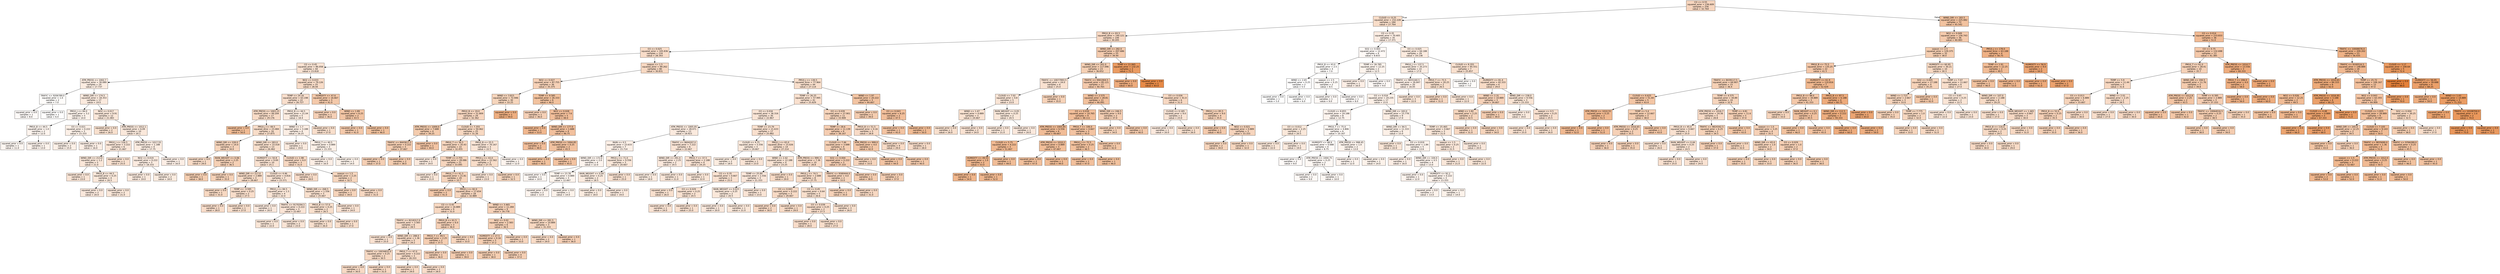 digraph Tree {
node [shape=box, style="filled", color="black", fontname="helvetica"] ;
edge [fontname="helvetica"] ;
0 [label="CO <= 0.55\nsquared_error = 236.609\nsamples = 256\nvalue = 32.764", fillcolor="#f6d5be"] ;
1 [label="CLOUD <= 8.25\nsquared_error = 152.228\nsamples = 184\nvalue = 27.764", fillcolor="#f8ddc9"] ;
0 -> 1 [labeldistance=2.5, labelangle=45, headlabel="True"] ;
2 [label="PM10_B <= 83.5\nsquared_error = 140.121\nsamples = 149\nvalue = 30.205", fillcolor="#f7d9c4"] ;
1 -> 2 ;
3 [label="O3 <= 0.025\nsquared_error = 105.836\nsamples = 124\nvalue = 28.343", fillcolor="#f8dcc8"] ;
2 -> 3 ;
4 [label="CO <= 0.45\nsquared_error = 86.058\nsamples = 44\nvalue = 23.818", fillcolor="#f9e3d3"] ;
3 -> 4 ;
5 [label="ATM_PRESS <= 1002.7\nsquared_error = 30.089\nsamples = 19\nvalue = 17.737", fillcolor="#fbece1"] ;
4 -> 5 ;
6 [label="TRAFIC <= 9206789.0\nsquared_error = 1.0\nsamples = 2\nvalue = 7.0", fillcolor="#fefcfa"] ;
5 -> 6 ;
7 [label="squared_error = 0.0\nsamples = 1\nvalue = 8.0", fillcolor="#fefaf8"] ;
6 -> 7 ;
8 [label="squared_error = 0.0\nsamples = 1\nvalue = 6.0", fillcolor="#fffefd"] ;
6 -> 8 ;
9 [label="WIND_DIR <= 174.5\nsquared_error = 18.353\nsamples = 17\nvalue = 19.0", fillcolor="#fbeade"] ;
5 -> 9 ;
10 [label="PM10_J <= 84.0\nsquared_error = 3.2\nsamples = 5\nvalue = 14.0", fillcolor="#fcf2ea"] ;
9 -> 10 ;
11 [label="PM10_B <= 44.5\nsquared_error = 1.0\nsamples = 2\nvalue = 12.0", fillcolor="#fdf4ee"] ;
10 -> 11 ;
12 [label="squared_error = 0.0\nsamples = 1\nvalue = 11.0", fillcolor="#fdf6f1"] ;
11 -> 12 ;
13 [label="squared_error = 0.0\nsamples = 1\nvalue = 13.0", fillcolor="#fdf3ec"] ;
11 -> 13 ;
14 [label="O3 <= 0.021\nsquared_error = 0.222\nsamples = 3\nvalue = 15.333", fillcolor="#fcf0e7"] ;
10 -> 14 ;
15 [label="squared_error = 0.0\nsamples = 2\nvalue = 15.0", fillcolor="#fcf0e7"] ;
14 -> 15 ;
16 [label="squared_error = 0.0\nsamples = 1\nvalue = 16.0", fillcolor="#fceee5"] ;
14 -> 16 ;
17 [label="NO2 <= 0.017\nsquared_error = 9.91\nsamples = 12\nvalue = 21.083", fillcolor="#fae7d9"] ;
9 -> 17 ;
18 [label="squared_error = 0.0\nsamples = 2\nvalue = 26.0", fillcolor="#f8e0ce"] ;
17 -> 18 ;
19 [label="ATM_PRESS <= 1012.1\nsquared_error = 6.09\nsamples = 10\nvalue = 20.1", fillcolor="#fae8db"] ;
17 -> 19 ;
20 [label="PM10_J <= 126.5\nsquared_error = 3.222\nsamples = 6\nvalue = 21.667", fillcolor="#fae6d8"] ;
19 -> 20 ;
21 [label="WIND_DIR <= 213.0\nsquared_error = 1.2\nsamples = 5\nvalue = 21.0", fillcolor="#fae7d9"] ;
20 -> 21 ;
22 [label="squared_error = 0.0\nsamples = 1\nvalue = 23.0", fillcolor="#f9e4d5"] ;
21 -> 22 ;
23 [label="PM10_B <= 44.5\nsquared_error = 0.25\nsamples = 4\nvalue = 20.5", fillcolor="#fae8da"] ;
21 -> 23 ;
24 [label="squared_error = 0.0\nsamples = 2\nvalue = 20.0", fillcolor="#fae8dc"] ;
23 -> 24 ;
25 [label="squared_error = 0.0\nsamples = 2\nvalue = 21.0", fillcolor="#fae7d9"] ;
23 -> 25 ;
26 [label="squared_error = 0.0\nsamples = 1\nvalue = 25.0", fillcolor="#f9e1d0"] ;
20 -> 26 ;
27 [label="ATM_PRESS <= 1017.55\nsquared_error = 1.188\nsamples = 4\nvalue = 17.75", fillcolor="#fbece1"] ;
19 -> 27 ;
28 [label="NO2 <= 0.019\nsquared_error = 0.222\nsamples = 3\nvalue = 18.333", fillcolor="#fbebe0"] ;
27 -> 28 ;
29 [label="squared_error = 0.0\nsamples = 1\nvalue = 19.0", fillcolor="#fbeade"] ;
28 -> 29 ;
30 [label="squared_error = 0.0\nsamples = 2\nvalue = 18.0", fillcolor="#fbece0"] ;
28 -> 30 ;
31 [label="squared_error = 0.0\nsamples = 1\nvalue = 16.0", fillcolor="#fceee5"] ;
27 -> 31 ;
32 [label="NO2 <= 0.033\nsquared_error = 79.126\nsamples = 25\nvalue = 28.44", fillcolor="#f8dcc8"] ;
4 -> 32 ;
33 [label="TEMP <= 24.16\nsquared_error = 63.198\nsamples = 22\nvalue = 26.727", fillcolor="#f8decc"] ;
32 -> 33 ;
34 [label="ATM_PRESS <= 1003.15\nsquared_error = 49.204\nsamples = 17\nvalue = 29.176", fillcolor="#f8dbc6"] ;
33 -> 34 ;
35 [label="squared_error = 0.0\nsamples = 1\nvalue = 50.0", fillcolor="#f1bc95"] ;
34 -> 35 ;
36 [label="PM10_J <= 49.5\nsquared_error = 23.484\nsamples = 16\nvalue = 27.875", fillcolor="#f8ddc9"] ;
34 -> 36 ;
37 [label="WIND_DIR <= 228.0\nsquared_error = 14.0\nsamples = 3\nvalue = 34.0", fillcolor="#f6d4bb"] ;
36 -> 37 ;
38 [label="squared_error = 0.0\nsamples = 1\nvalue = 29.0", fillcolor="#f8dbc6"] ;
37 -> 38 ;
39 [label="RAIN_WEIGHT <= 0.06\nsquared_error = 2.25\nsamples = 2\nvalue = 36.5", fillcolor="#f5d0b5"] ;
37 -> 39 ;
40 [label="squared_error = 0.0\nsamples = 1\nvalue = 38.0", fillcolor="#f5ceb1"] ;
39 -> 40 ;
41 [label="squared_error = 0.0\nsamples = 1\nvalue = 35.0", fillcolor="#f6d2b8"] ;
39 -> 41 ;
42 [label="WIND_DIR <= 283.0\nsquared_error = 15.018\nsamples = 13\nvalue = 26.462", fillcolor="#f8dfcc"] ;
36 -> 42 ;
43 [label="HUMIDITY <= 50.8\nsquared_error = 9.69\nsamples = 10\nvalue = 25.1", fillcolor="#f9e1d0"] ;
42 -> 43 ;
44 [label="WIND_DIR <= 217.0\nsquared_error = 2.889\nsamples = 3\nvalue = 28.667", fillcolor="#f8dcc7"] ;
43 -> 44 ;
45 [label="squared_error = 0.0\nsamples = 1\nvalue = 31.0", fillcolor="#f7d8c2"] ;
44 -> 45 ;
46 [label="TEMP <= -3.595\nsquared_error = 0.25\nsamples = 2\nvalue = 27.5", fillcolor="#f8ddca"] ;
44 -> 46 ;
47 [label="squared_error = 0.0\nsamples = 1\nvalue = 28.0", fillcolor="#f8dcc9"] ;
46 -> 47 ;
48 [label="squared_error = 0.0\nsamples = 1\nvalue = 27.0", fillcolor="#f8decb"] ;
46 -> 48 ;
49 [label="CLOUD <= 4.46\nsquared_error = 4.816\nsamples = 7\nvalue = 23.571", fillcolor="#f9e3d3"] ;
43 -> 49 ;
50 [label="PM10_J <= 84.5\nsquared_error = 1.5\nsamples = 4\nvalue = 22.0", fillcolor="#fae6d7"] ;
49 -> 50 ;
51 [label="squared_error = 0.0\nsamples = 1\nvalue = 20.0", fillcolor="#fae8dc"] ;
50 -> 51 ;
52 [label="TRAFIC <= 9170294.5\nsquared_error = 0.222\nsamples = 3\nvalue = 22.667", fillcolor="#fae4d5"] ;
50 -> 52 ;
53 [label="squared_error = 0.0\nsamples = 1\nvalue = 22.0", fillcolor="#fae6d7"] ;
52 -> 53 ;
54 [label="squared_error = 0.0\nsamples = 2\nvalue = 23.0", fillcolor="#f9e4d5"] ;
52 -> 54 ;
55 [label="WIND_DIR <= 268.5\nsquared_error = 1.556\nsamples = 3\nvalue = 25.667", fillcolor="#f9e0ce"] ;
49 -> 55 ;
56 [label="PM10_B <= 57.0\nsquared_error = 0.25\nsamples = 2\nvalue = 26.5", fillcolor="#f8dfcc"] ;
55 -> 56 ;
57 [label="squared_error = 0.0\nsamples = 1\nvalue = 26.0", fillcolor="#f8e0ce"] ;
56 -> 57 ;
58 [label="squared_error = 0.0\nsamples = 1\nvalue = 27.0", fillcolor="#f8decb"] ;
56 -> 58 ;
59 [label="squared_error = 0.0\nsamples = 1\nvalue = 24.0", fillcolor="#f9e2d2"] ;
55 -> 59 ;
60 [label="CLOUD <= 1.98\nsquared_error = 6.0\nsamples = 3\nvalue = 31.0", fillcolor="#f7d8c2"] ;
42 -> 60 ;
61 [label="squared_error = 0.0\nsamples = 1\nvalue = 28.0", fillcolor="#f8dcc9"] ;
60 -> 61 ;
62 [label="season <= 1.5\nsquared_error = 2.25\nsamples = 2\nvalue = 32.5", fillcolor="#f6d6be"] ;
60 -> 62 ;
63 [label="squared_error = 0.0\nsamples = 1\nvalue = 34.0", fillcolor="#f6d4bb"] ;
62 -> 63 ;
64 [label="squared_error = 0.0\nsamples = 1\nvalue = 31.0", fillcolor="#f7d8c2"] ;
62 -> 64 ;
65 [label="PM10_B <= 44.5\nsquared_error = 21.04\nsamples = 5\nvalue = 18.4", fillcolor="#fbebdf"] ;
33 -> 65 ;
66 [label="WIND <= 1.7\nsquared_error = 3.188\nsamples = 4\nvalue = 16.25", fillcolor="#fceee4"] ;
65 -> 66 ;
67 [label="squared_error = 0.0\nsamples = 1\nvalue = 19.0", fillcolor="#fbeade"] ;
66 -> 67 ;
68 [label="PM10_T <= 40.5\nsquared_error = 0.889\nsamples = 3\nvalue = 15.333", fillcolor="#fcf0e7"] ;
66 -> 68 ;
69 [label="squared_error = 0.0\nsamples = 2\nvalue = 16.0", fillcolor="#fceee5"] ;
68 -> 69 ;
70 [label="squared_error = 0.0\nsamples = 1\nvalue = 14.0", fillcolor="#fcf2ea"] ;
68 -> 70 ;
71 [label="squared_error = 0.0\nsamples = 1\nvalue = 27.0", fillcolor="#f8decb"] ;
65 -> 71 ;
72 [label="HUMIDITY <= 47.6\nsquared_error = 16.667\nsamples = 3\nvalue = 41.0", fillcolor="#f4c9aa"] ;
32 -> 72 ;
73 [label="squared_error = 0.0\nsamples = 1\nvalue = 36.0", fillcolor="#f5d0b6"] ;
72 -> 73 ;
74 [label="WIND <= 1.89\nsquared_error = 6.25\nsamples = 2\nvalue = 43.5", fillcolor="#f3c5a4"] ;
72 -> 74 ;
75 [label="squared_error = 0.0\nsamples = 1\nvalue = 41.0", fillcolor="#f4c9aa"] ;
74 -> 75 ;
76 [label="squared_error = 0.0\nsamples = 1\nvalue = 46.0", fillcolor="#f2c29e"] ;
74 -> 76 ;
77 [label="season <= 1.5\nsquared_error = 99.262\nsamples = 80\nvalue = 30.831", fillcolor="#f7d8c2"] ;
3 -> 77 ;
78 [label="NO2 <= 0.027\nsquared_error = 87.755\nsamples = 36\nvalue = 35.375", fillcolor="#f6d1b7"] ;
77 -> 78 ;
79 [label="WIND <= 3.815\nsquared_error = 72.946\nsamples = 30\nvalue = 33.25", fillcolor="#f6d5bc"] ;
78 -> 79 ;
80 [label="PM10_B <= 19.0\nsquared_error = 51.809\nsamples = 29\nvalue = 32.362", fillcolor="#f7d6bf"] ;
79 -> 80 ;
81 [label="ATM_PRESS <= 1009.0\nsquared_error = 7.688\nsamples = 4\nvalue = 39.25", fillcolor="#f4ccae"] ;
80 -> 81 ;
82 [label="TRAFIC <= 8443617.5\nsquared_error = 0.222\nsamples = 3\nvalue = 37.667", fillcolor="#f5ceb2"] ;
81 -> 82 ;
83 [label="squared_error = 0.0\nsamples = 1\nvalue = 37.0", fillcolor="#f5cfb4"] ;
82 -> 83 ;
84 [label="squared_error = 0.0\nsamples = 2\nvalue = 38.0", fillcolor="#f5ceb1"] ;
82 -> 84 ;
85 [label="squared_error = 0.0\nsamples = 1\nvalue = 44.0", fillcolor="#f3c4a3"] ;
81 -> 85 ;
86 [label="CLOUD <= 7.355\nsquared_error = 50.062\nsamples = 25\nvalue = 31.26", fillcolor="#f7d8c1"] ;
80 -> 86 ;
87 [label="PM10_T <= 30.5\nsquared_error = 35.43\nsamples = 22\nvalue = 32.455", fillcolor="#f7d6be"] ;
86 -> 87 ;
88 [label="squared_error = 0.0\nsamples = 1\nvalue = 19.0", fillcolor="#fbeade"] ;
87 -> 88 ;
89 [label="TEMP <= 2.755\nsquared_error = 28.086\nsamples = 21\nvalue = 33.095", fillcolor="#f6d5bd"] ;
87 -> 89 ;
90 [label="squared_error = 0.0\nsamples = 1\nvalue = 21.0", fillcolor="#fae7d9"] ;
89 -> 90 ;
91 [label="PM10_T <= 41.5\nsquared_error = 21.81\nsamples = 20\nvalue = 33.7", fillcolor="#f6d4bb"] ;
89 -> 91 ;
92 [label="squared_error = 0.0\nsamples = 2\nvalue = 41.0", fillcolor="#f4c9aa"] ;
91 -> 92 ;
93 [label="PM10_J <= 82.0\nsquared_error = 17.654\nsamples = 18\nvalue = 32.889", fillcolor="#f6d5bd"] ;
91 -> 93 ;
94 [label="CO <= 0.45\nsquared_error = 16.889\nsamples = 9\nvalue = 31.0", fillcolor="#f7d8c2"] ;
93 -> 94 ;
95 [label="TRAFIC <= 8218317.0\nsquared_error = 3.583\nsamples = 6\nvalue = 28.5", fillcolor="#f8dcc8"] ;
94 -> 95 ;
96 [label="squared_error = 0.0\nsamples = 1\nvalue = 25.0", fillcolor="#f9e1d0"] ;
95 -> 96 ;
97 [label="WIND_DIR <= 288.0\nsquared_error = 1.36\nsamples = 5\nvalue = 29.2", fillcolor="#f8dbc6"] ;
95 -> 97 ;
98 [label="TRAFIC <= 10034832.0\nsquared_error = 0.25\nsamples = 2\nvalue = 30.5", fillcolor="#f7d9c3"] ;
97 -> 98 ;
99 [label="squared_error = 0.0\nsamples = 1\nvalue = 30.0", fillcolor="#f7d9c4"] ;
98 -> 99 ;
100 [label="squared_error = 0.0\nsamples = 1\nvalue = 31.0", fillcolor="#f7d8c2"] ;
98 -> 100 ;
101 [label="PM10_T <= 47.0\nsquared_error = 0.222\nsamples = 3\nvalue = 28.333", fillcolor="#f8dcc8"] ;
97 -> 101 ;
102 [label="squared_error = 0.0\nsamples = 1\nvalue = 29.0", fillcolor="#f8dbc6"] ;
101 -> 102 ;
103 [label="squared_error = 0.0\nsamples = 2\nvalue = 28.0", fillcolor="#f8dcc9"] ;
101 -> 103 ;
104 [label="PM10_B <= 61.5\nsquared_error = 6.0\nsamples = 3\nvalue = 36.0", fillcolor="#f5d0b6"] ;
94 -> 104 ;
105 [label="PM10_T <= 49.5\nsquared_error = 2.25\nsamples = 2\nvalue = 37.5", fillcolor="#f5ceb2"] ;
104 -> 105 ;
106 [label="squared_error = 0.0\nsamples = 1\nvalue = 36.0", fillcolor="#f5d0b6"] ;
105 -> 106 ;
107 [label="squared_error = 0.0\nsamples = 1\nvalue = 39.0", fillcolor="#f4ccaf"] ;
105 -> 107 ;
108 [label="squared_error = 0.0\nsamples = 1\nvalue = 33.0", fillcolor="#f6d5bd"] ;
104 -> 108 ;
109 [label="WIND <= 3.465\nsquared_error = 11.284\nsamples = 9\nvalue = 34.778", fillcolor="#f6d2b9"] ;
93 -> 109 ;
110 [label="NO2 <= 0.02\nsquared_error = 2.583\nsamples = 6\nvalue = 36.5", fillcolor="#f5d0b5"] ;
109 -> 110 ;
111 [label="HUMIDITY <= 27.5\nsquared_error = 0.16\nsamples = 5\nvalue = 37.2", fillcolor="#f5cfb3"] ;
110 -> 111 ;
112 [label="squared_error = 0.0\nsamples = 1\nvalue = 38.0", fillcolor="#f5ceb1"] ;
111 -> 112 ;
113 [label="squared_error = 0.0\nsamples = 4\nvalue = 37.0", fillcolor="#f5cfb4"] ;
111 -> 113 ;
114 [label="squared_error = 0.0\nsamples = 1\nvalue = 33.0", fillcolor="#f6d5bd"] ;
110 -> 114 ;
115 [label="WIND_DIR <= 281.5\nsquared_error = 10.889\nsamples = 3\nvalue = 31.333", fillcolor="#f7d8c1"] ;
109 -> 115 ;
116 [label="squared_error = 0.0\nsamples = 2\nvalue = 29.0", fillcolor="#f8dbc6"] ;
115 -> 116 ;
117 [label="squared_error = 0.0\nsamples = 1\nvalue = 36.0", fillcolor="#f5d0b6"] ;
115 -> 117 ;
118 [label="PM10_B <= 25.5\nsquared_error = 70.167\nsamples = 3\nvalue = 22.5", fillcolor="#fae5d6"] ;
86 -> 118 ;
119 [label="PM10_J <= 43.0\nsquared_error = 22.562\nsamples = 2\nvalue = 27.75", fillcolor="#f8ddc9"] ;
118 -> 119 ;
120 [label="squared_error = 0.0\nsamples = 1\nvalue = 23.0", fillcolor="#f9e4d5"] ;
119 -> 120 ;
121 [label="squared_error = 0.0\nsamples = 1\nvalue = 32.5", fillcolor="#f6d6be"] ;
119 -> 121 ;
122 [label="squared_error = 0.0\nsamples = 1\nvalue = 12.0", fillcolor="#fdf4ee"] ;
118 -> 122 ;
123 [label="squared_error = 0.0\nsamples = 1\nvalue = 59.0", fillcolor="#eeae80"] ;
79 -> 123 ;
124 [label="TEMP <= 9.585\nsquared_error = 26.333\nsamples = 6\nvalue = 46.0", fillcolor="#f2c29e"] ;
78 -> 124 ;
125 [label="squared_error = 0.0\nsamples = 1\nvalue = 36.0", fillcolor="#f5d0b6"] ;
124 -> 125 ;
126 [label="NO2 <= 0.028\nsquared_error = 7.6\nsamples = 5\nvalue = 48.0", fillcolor="#f2be9a"] ;
124 -> 126 ;
127 [label="squared_error = 0.0\nsamples = 1\nvalue = 53.0", fillcolor="#f0b78e"] ;
126 -> 127 ;
128 [label="WIND_DIR <= 177.0\nsquared_error = 1.688\nsamples = 4\nvalue = 46.75", fillcolor="#f2c09d"] ;
126 -> 128 ;
129 [label="squared_error = 0.0\nsamples = 2\nvalue = 48.0", fillcolor="#f2be9a"] ;
128 -> 129 ;
130 [label="ATM_PRESS <= 1004.85\nsquared_error = 0.25\nsamples = 2\nvalue = 45.5", fillcolor="#f2c2a0"] ;
128 -> 130 ;
131 [label="squared_error = 0.0\nsamples = 1\nvalue = 46.0", fillcolor="#f2c29e"] ;
130 -> 131 ;
132 [label="squared_error = 0.0\nsamples = 1\nvalue = 45.0", fillcolor="#f3c3a1"] ;
130 -> 132 ;
133 [label="PM10_J <= 130.5\nsquared_error = 77.964\nsamples = 44\nvalue = 27.114", fillcolor="#f8decb"] ;
77 -> 133 ;
134 [label="TEMP <= 26.25\nsquared_error = 57.995\nsamples = 41\nvalue = 25.829", fillcolor="#f9e0ce"] ;
133 -> 134 ;
135 [label="O3 <= 0.034\nsquared_error = 36.316\nsamples = 30\nvalue = 22.867", fillcolor="#f9e4d5"] ;
134 -> 135 ;
136 [label="ATM_PRESS <= 1005.05\nsquared_error = 28.071\nsamples = 13\nvalue = 18.923", fillcolor="#fbeade"] ;
135 -> 136 ;
137 [label="RAIN <= 0.5\nsquared_error = 23.633\nsamples = 7\nvalue = 15.714", fillcolor="#fcefe6"] ;
136 -> 137 ;
138 [label="WIND_DIR <= 172.0\nsquared_error = 2.0\nsamples = 4\nvalue = 12.0", fillcolor="#fdf4ee"] ;
137 -> 138 ;
139 [label="squared_error = 0.0\nsamples = 1\nvalue = 10.0", fillcolor="#fdf7f3"] ;
138 -> 139 ;
140 [label="TEMP <= 23.78\nsquared_error = 0.889\nsamples = 3\nvalue = 12.667", fillcolor="#fdf4ed"] ;
138 -> 140 ;
141 [label="squared_error = 0.0\nsamples = 2\nvalue = 12.0", fillcolor="#fdf4ee"] ;
140 -> 141 ;
142 [label="squared_error = 0.0\nsamples = 1\nvalue = 14.0", fillcolor="#fcf2ea"] ;
140 -> 142 ;
143 [label="PM10_J <= 71.0\nsquared_error = 9.556\nsamples = 3\nvalue = 20.667", fillcolor="#fae8da"] ;
137 -> 143 ;
144 [label="RAIN_WEIGHT <= 0.04\nsquared_error = 0.25\nsamples = 2\nvalue = 18.5", fillcolor="#fbebdf"] ;
143 -> 144 ;
145 [label="squared_error = 0.0\nsamples = 1\nvalue = 18.0", fillcolor="#fbece0"] ;
144 -> 145 ;
146 [label="squared_error = 0.0\nsamples = 1\nvalue = 19.0", fillcolor="#fbeade"] ;
144 -> 146 ;
147 [label="squared_error = 0.0\nsamples = 1\nvalue = 25.0", fillcolor="#f9e1d0"] ;
143 -> 147 ;
148 [label="TRAFIC <= 9604207.0\nsquared_error = 7.222\nsamples = 6\nvalue = 22.667", fillcolor="#fae4d5"] ;
136 -> 148 ;
149 [label="WIND_DIR <= 291.0\nsquared_error = 2.25\nsamples = 2\nvalue = 19.5", fillcolor="#fbe9dd"] ;
148 -> 149 ;
150 [label="squared_error = 0.0\nsamples = 1\nvalue = 18.0", fillcolor="#fbece0"] ;
149 -> 150 ;
151 [label="squared_error = 0.0\nsamples = 1\nvalue = 21.0", fillcolor="#fae7d9"] ;
149 -> 151 ;
152 [label="PM10_T <= 37.5\nsquared_error = 2.188\nsamples = 4\nvalue = 24.25", fillcolor="#f9e2d2"] ;
148 -> 152 ;
153 [label="squared_error = 0.0\nsamples = 1\nvalue = 22.0", fillcolor="#fae6d7"] ;
152 -> 153 ;
154 [label="CO <= 0.35\nsquared_error = 0.667\nsamples = 3\nvalue = 25.0", fillcolor="#f9e1d0"] ;
152 -> 154 ;
155 [label="squared_error = 0.0\nsamples = 1\nvalue = 26.0", fillcolor="#f8e0ce"] ;
154 -> 155 ;
156 [label="O3 <= 0.029\nsquared_error = 0.25\nsamples = 2\nvalue = 24.5", fillcolor="#f9e2d1"] ;
154 -> 156 ;
157 [label="squared_error = 0.0\nsamples = 1\nvalue = 24.0", fillcolor="#f9e2d2"] ;
156 -> 157 ;
158 [label="squared_error = 0.0\nsamples = 1\nvalue = 25.0", fillcolor="#f9e1d0"] ;
156 -> 158 ;
159 [label="TEMP <= 23.79\nsquared_error = 21.633\nsamples = 17\nvalue = 25.882", fillcolor="#f9e0ce"] ;
135 -> 159 ;
160 [label="CLOUD <= 4.75\nsquared_error = 5.556\nsamples = 3\nvalue = 19.667", fillcolor="#fae9dc"] ;
159 -> 160 ;
161 [label="squared_error = 0.0\nsamples = 2\nvalue = 18.0", fillcolor="#fbece0"] ;
160 -> 161 ;
162 [label="squared_error = 0.0\nsamples = 1\nvalue = 23.0", fillcolor="#f9e4d5"] ;
160 -> 162 ;
163 [label="PM10_J <= 65.0\nsquared_error = 15.026\nsamples = 14\nvalue = 27.214", fillcolor="#f8decb"] ;
159 -> 163 ;
164 [label="WIND <= 2.42\nsquared_error = 12.188\nsamples = 4\nvalue = 23.25", fillcolor="#f9e4d4"] ;
163 -> 164 ;
165 [label="TEMP <= 25.89\nsquared_error = 1.556\nsamples = 3\nvalue = 21.333", fillcolor="#fae6d9"] ;
164 -> 165 ;
166 [label="RAIN_WEIGHT <= 0.015\nsquared_error = 0.25\nsamples = 2\nvalue = 20.5", fillcolor="#fae8da"] ;
165 -> 166 ;
167 [label="squared_error = 0.0\nsamples = 1\nvalue = 20.0", fillcolor="#fae8dc"] ;
166 -> 167 ;
168 [label="squared_error = 0.0\nsamples = 1\nvalue = 21.0", fillcolor="#fae7d9"] ;
166 -> 168 ;
169 [label="squared_error = 0.0\nsamples = 1\nvalue = 23.0", fillcolor="#f9e4d5"] ;
165 -> 169 ;
170 [label="squared_error = 0.0\nsamples = 1\nvalue = 29.0", fillcolor="#f8dbc6"] ;
164 -> 170 ;
171 [label="ATM_PRESS <= 999.3\nsquared_error = 7.36\nsamples = 10\nvalue = 28.8", fillcolor="#f8dbc7"] ;
163 -> 171 ;
172 [label="PM10_J <= 74.5\nsquared_error = 2.688\nsamples = 8\nvalue = 27.75", fillcolor="#f8ddc9"] ;
171 -> 172 ;
173 [label="O3 <= 0.043\nsquared_error = 0.222\nsamples = 3\nvalue = 29.667", fillcolor="#f7dac5"] ;
172 -> 173 ;
174 [label="squared_error = 0.0\nsamples = 2\nvalue = 30.0", fillcolor="#f7d9c4"] ;
173 -> 174 ;
175 [label="squared_error = 0.0\nsamples = 1\nvalue = 29.0", fillcolor="#f8dbc6"] ;
173 -> 175 ;
176 [label="CO <= 0.45\nsquared_error = 0.64\nsamples = 5\nvalue = 26.6", fillcolor="#f8dfcc"] ;
172 -> 176 ;
177 [label="O3 <= 0.039\nsquared_error = 0.25\nsamples = 2\nvalue = 27.5", fillcolor="#f8ddca"] ;
176 -> 177 ;
178 [label="squared_error = 0.0\nsamples = 1\nvalue = 28.0", fillcolor="#f8dcc9"] ;
177 -> 178 ;
179 [label="squared_error = 0.0\nsamples = 1\nvalue = 27.0", fillcolor="#f8decb"] ;
177 -> 179 ;
180 [label="squared_error = 0.0\nsamples = 3\nvalue = 26.0", fillcolor="#f8e0ce"] ;
176 -> 180 ;
181 [label="TRAFIC <= 9580444.0\nsquared_error = 4.0\nsamples = 2\nvalue = 33.0", fillcolor="#f6d5bd"] ;
171 -> 181 ;
182 [label="squared_error = 0.0\nsamples = 1\nvalue = 35.0", fillcolor="#f6d2b8"] ;
181 -> 182 ;
183 [label="squared_error = 0.0\nsamples = 1\nvalue = 31.0", fillcolor="#f7d8c2"] ;
181 -> 183 ;
184 [label="O3 <= 0.039\nsquared_error = 27.901\nsamples = 11\nvalue = 33.909", fillcolor="#f6d4bb"] ;
134 -> 184 ;
185 [label="TEMP <= 28.6\nsquared_error = 11.139\nsamples = 6\nvalue = 38.167", fillcolor="#f5cdb1"] ;
184 -> 185 ;
186 [label="CLOUD <= 7.46\nsquared_error = 3.688\nsamples = 4\nvalue = 36.25", fillcolor="#f5d0b5"] ;
185 -> 186 ;
187 [label="SO2 <= 0.004\nsquared_error = 0.222\nsamples = 3\nvalue = 37.333", fillcolor="#f5ceb3"] ;
186 -> 187 ;
188 [label="squared_error = 0.0\nsamples = 1\nvalue = 38.0", fillcolor="#f5ceb1"] ;
187 -> 188 ;
189 [label="squared_error = 0.0\nsamples = 2\nvalue = 37.0", fillcolor="#f5cfb4"] ;
187 -> 189 ;
190 [label="squared_error = 0.0\nsamples = 1\nvalue = 33.0", fillcolor="#f6d5bd"] ;
186 -> 190 ;
191 [label="ATM_PRESS <= 999.0\nsquared_error = 4.0\nsamples = 2\nvalue = 42.0", fillcolor="#f4c8a8"] ;
185 -> 191 ;
192 [label="squared_error = 0.0\nsamples = 1\nvalue = 44.0", fillcolor="#f3c4a3"] ;
191 -> 192 ;
193 [label="squared_error = 0.0\nsamples = 1\nvalue = 40.0", fillcolor="#f4caac"] ;
191 -> 193 ;
194 [label="PM10_B <= 51.5\nsquared_error = 0.16\nsamples = 5\nvalue = 28.8", fillcolor="#f8dbc7"] ;
184 -> 194 ;
195 [label="squared_error = 0.0\nsamples = 4\nvalue = 29.0", fillcolor="#f8dbc6"] ;
194 -> 195 ;
196 [label="squared_error = 0.0\nsamples = 1\nvalue = 28.0", fillcolor="#f8dcc9"] ;
194 -> 196 ;
197 [label="WIND <= 1.97\nsquared_error = 20.222\nsamples = 3\nvalue = 44.667", fillcolor="#f3c4a2"] ;
133 -> 197 ;
198 [label="squared_error = 0.0\nsamples = 1\nvalue = 39.0", fillcolor="#f4ccaf"] ;
197 -> 198 ;
199 [label="O3 <= 0.043\nsquared_error = 6.25\nsamples = 2\nvalue = 47.5", fillcolor="#f2bf9b"] ;
197 -> 199 ;
200 [label="squared_error = 0.0\nsamples = 1\nvalue = 45.0", fillcolor="#f3c3a1"] ;
199 -> 200 ;
201 [label="squared_error = 0.0\nsamples = 1\nvalue = 50.0", fillcolor="#f1bc95"] ;
199 -> 201 ;
202 [label="WIND_DIR <= 282.0\nsquared_error = 207.686\nsamples = 25\nvalue = 39.44", fillcolor="#f4cbae"] ;
2 -> 202 ;
203 [label="WIND_DIR <= 201.0\nsquared_error = 117.096\nsamples = 23\nvalue = 36.652", fillcolor="#f5d0b4"] ;
202 -> 203 ;
204 [label="TRAFIC <= 10077993.5\nsquared_error = 24.0\nsamples = 6\nvalue = 25.0", fillcolor="#f9e1d0"] ;
203 -> 204 ;
205 [label="CLOUD <= 7.02\nsquared_error = 4.8\nsamples = 5\nvalue = 23.0", fillcolor="#f9e4d5"] ;
204 -> 205 ;
206 [label="WIND <= 1.47\nsquared_error = 0.889\nsamples = 3\nvalue = 24.667", fillcolor="#f9e2d1"] ;
205 -> 206 ;
207 [label="squared_error = 0.0\nsamples = 1\nvalue = 26.0", fillcolor="#f8e0ce"] ;
206 -> 207 ;
208 [label="squared_error = 0.0\nsamples = 2\nvalue = 24.0", fillcolor="#f9e2d2"] ;
206 -> 208 ;
209 [label="RAIN_WEIGHT <= 0.05\nsquared_error = 0.25\nsamples = 2\nvalue = 20.5", fillcolor="#fae8da"] ;
205 -> 209 ;
210 [label="squared_error = 0.0\nsamples = 1\nvalue = 21.0", fillcolor="#fae7d9"] ;
209 -> 210 ;
211 [label="squared_error = 0.0\nsamples = 1\nvalue = 20.0", fillcolor="#fae8dc"] ;
209 -> 211 ;
212 [label="squared_error = 0.0\nsamples = 1\nvalue = 35.0", fillcolor="#f6d2b8"] ;
204 -> 212 ;
213 [label="TRAFIC <= 9901904.5\nsquared_error = 85.121\nsamples = 17\nvalue = 40.765", fillcolor="#f4c9ab"] ;
203 -> 213 ;
214 [label="WIND <= 2.575\nsquared_error = 28.81\nsamples = 11\nvalue = 46.091", fillcolor="#f2c19e"] ;
213 -> 214 ;
215 [label="O3 <= 0.039\nsquared_error = 10.765\nsamples = 9\nvalue = 48.111", fillcolor="#f2be99"] ;
214 -> 215 ;
216 [label="ATM_PRESS <= 1005.85\nsquared_error = 6.556\nsamples = 6\nvalue = 49.667", fillcolor="#f1bc96"] ;
215 -> 216 ;
217 [label="CLOUD <= 5.75\nsquared_error = 4.222\nsamples = 3\nvalue = 51.667", fillcolor="#f1b991"] ;
216 -> 217 ;
218 [label="HUMIDITY <= 49.55\nsquared_error = 1.0\nsamples = 2\nvalue = 53.0", fillcolor="#f0b78e"] ;
217 -> 218 ;
219 [label="squared_error = 0.0\nsamples = 1\nvalue = 54.0", fillcolor="#f0b68c"] ;
218 -> 219 ;
220 [label="squared_error = 0.0\nsamples = 1\nvalue = 52.0", fillcolor="#f0b890"] ;
218 -> 220 ;
221 [label="squared_error = 0.0\nsamples = 1\nvalue = 49.0", fillcolor="#f1bd97"] ;
217 -> 221 ;
222 [label="ATM_PRESS <= 1010.2\nsquared_error = 0.889\nsamples = 3\nvalue = 47.667", fillcolor="#f2bf9a"] ;
216 -> 222 ;
223 [label="squared_error = 0.0\nsamples = 2\nvalue = 47.0", fillcolor="#f2c09c"] ;
222 -> 223 ;
224 [label="squared_error = 0.0\nsamples = 1\nvalue = 49.0", fillcolor="#f1bd97"] ;
222 -> 224 ;
225 [label="PM10_T <= 106.0\nsquared_error = 4.667\nsamples = 3\nvalue = 45.0", fillcolor="#f3c3a1"] ;
215 -> 225 ;
226 [label="PM10_J <= 72.5\nsquared_error = 0.25\nsamples = 2\nvalue = 46.5", fillcolor="#f2c19d"] ;
225 -> 226 ;
227 [label="squared_error = 0.0\nsamples = 1\nvalue = 47.0", fillcolor="#f2c09c"] ;
226 -> 227 ;
228 [label="squared_error = 0.0\nsamples = 1\nvalue = 46.0", fillcolor="#f2c29e"] ;
226 -> 228 ;
229 [label="squared_error = 0.0\nsamples = 1\nvalue = 42.0", fillcolor="#f4c8a8"] ;
225 -> 229 ;
230 [label="WIND_DIR <= 246.5\nsquared_error = 9.0\nsamples = 2\nvalue = 37.0", fillcolor="#f5cfb4"] ;
214 -> 230 ;
231 [label="squared_error = 0.0\nsamples = 1\nvalue = 34.0", fillcolor="#f6d4bb"] ;
230 -> 231 ;
232 [label="squared_error = 0.0\nsamples = 1\nvalue = 40.0", fillcolor="#f4caac"] ;
230 -> 232 ;
233 [label="O3 <= 0.026\nsquared_error = 41.0\nsamples = 6\nvalue = 31.0", fillcolor="#f7d8c2"] ;
213 -> 233 ;
234 [label="CLOUD <= 0.185\nsquared_error = 9.0\nsamples = 2\nvalue = 23.0", fillcolor="#f9e4d5"] ;
233 -> 234 ;
235 [label="squared_error = 0.0\nsamples = 1\nvalue = 20.0", fillcolor="#fae8dc"] ;
234 -> 235 ;
236 [label="squared_error = 0.0\nsamples = 1\nvalue = 26.0", fillcolor="#f8e0ce"] ;
234 -> 236 ;
237 [label="PM10_J <= 85.5\nsquared_error = 9.0\nsamples = 4\nvalue = 35.0", fillcolor="#f6d2b8"] ;
233 -> 237 ;
238 [label="squared_error = 0.0\nsamples = 1\nvalue = 40.0", fillcolor="#f4caac"] ;
237 -> 238 ;
239 [label="NO2 <= 0.021\nsquared_error = 0.889\nsamples = 3\nvalue = 33.333", fillcolor="#f6d4bc"] ;
237 -> 239 ;
240 [label="squared_error = 0.0\nsamples = 2\nvalue = 34.0", fillcolor="#f6d4bb"] ;
239 -> 240 ;
241 [label="squared_error = 0.0\nsamples = 1\nvalue = 32.0", fillcolor="#f7d7bf"] ;
239 -> 241 ;
242 [label="TEMP <= 11.065\nsquared_error = 132.25\nsamples = 2\nvalue = 71.5", fillcolor="#ea9b62"] ;
202 -> 242 ;
243 [label="squared_error = 0.0\nsamples = 1\nvalue = 60.0", fillcolor="#eeac7d"] ;
242 -> 243 ;
244 [label="squared_error = 0.0\nsamples = 1\nvalue = 83.0", fillcolor="#e78a47"] ;
242 -> 244 ;
245 [label="CO <= 0.35\nsquared_error = 70.405\nsamples = 35\nvalue = 17.371", fillcolor="#fbece2"] ;
1 -> 245 ;
246 [label="SO2 <= 0.003\nsquared_error = 12.472\nsamples = 6\nvalue = 8.833", fillcolor="#fef9f6"] ;
245 -> 246 ;
247 [label="PM10_B <= 43.0\nsquared_error = 2.5\nsamples = 4\nvalue = 7.0", fillcolor="#fefcfa"] ;
246 -> 247 ;
248 [label="WIND <= 2.65\nsquared_error = 0.25\nsamples = 2\nvalue = 5.5", fillcolor="#fffefe"] ;
247 -> 248 ;
249 [label="squared_error = 0.0\nsamples = 1\nvalue = 5.0", fillcolor="#ffffff"] ;
248 -> 249 ;
250 [label="squared_error = 0.0\nsamples = 1\nvalue = 6.0", fillcolor="#fffefd"] ;
248 -> 250 ;
251 [label="season <= 2.5\nsquared_error = 0.25\nsamples = 2\nvalue = 8.5", fillcolor="#fefaf7"] ;
247 -> 251 ;
252 [label="squared_error = 0.0\nsamples = 1\nvalue = 9.0", fillcolor="#fef9f6"] ;
251 -> 252 ;
253 [label="squared_error = 0.0\nsamples = 1\nvalue = 8.0", fillcolor="#fefaf8"] ;
251 -> 253 ;
254 [label="TEMP <= 26.785\nsquared_error = 12.25\nsamples = 2\nvalue = 12.5", fillcolor="#fdf4ed"] ;
246 -> 254 ;
255 [label="squared_error = 0.0\nsamples = 1\nvalue = 16.0", fillcolor="#fceee5"] ;
254 -> 255 ;
256 [label="squared_error = 0.0\nsamples = 1\nvalue = 9.0", fillcolor="#fef9f6"] ;
254 -> 256 ;
257 [label="O3 <= 0.025\nsquared_error = 64.188\nsamples = 29\nvalue = 19.138", fillcolor="#fbeade"] ;
245 -> 257 ;
258 [label="PM10_J <= 137.5\nsquared_error = 35.273\nsamples = 22\nvalue = 17.0", fillcolor="#fbede3"] ;
257 -> 258 ;
259 [label="TRAFIC <= 9655160.5\nsquared_error = 26.847\nsamples = 20\nvalue = 16.05", fillcolor="#fceee5"] ;
258 -> 259 ;
260 [label="O3 <= 0.016\nsquared_error = 24.235\nsamples = 17\nvalue = 15.0", fillcolor="#fcf0e7"] ;
259 -> 260 ;
261 [label="CLOUD <= 8.855\nsquared_error = 24.188\nsamples = 8\nvalue = 12.75", fillcolor="#fdf3ed"] ;
260 -> 261 ;
262 [label="O3 <= 0.012\nsquared_error = 2.25\nsamples = 2\nvalue = 20.5", fillcolor="#fae8da"] ;
261 -> 262 ;
263 [label="squared_error = 0.0\nsamples = 1\nvalue = 22.0", fillcolor="#fae6d7"] ;
262 -> 263 ;
264 [label="squared_error = 0.0\nsamples = 1\nvalue = 19.0", fillcolor="#fbeade"] ;
262 -> 264 ;
265 [label="PM10_T <= 75.0\nsquared_error = 4.806\nsamples = 6\nvalue = 10.167", fillcolor="#fdf7f3"] ;
261 -> 265 ;
266 [label="HUMIDITY <= 88.9\nsquared_error = 0.688\nsamples = 4\nvalue = 8.75", fillcolor="#fef9f6"] ;
265 -> 266 ;
267 [label="squared_error = 0.0\nsamples = 2\nvalue = 8.0", fillcolor="#fefaf8"] ;
266 -> 267 ;
268 [label="ATM_PRESS <= 1004.75\nsquared_error = 0.25\nsamples = 2\nvalue = 9.5", fillcolor="#fef8f4"] ;
266 -> 268 ;
269 [label="squared_error = 0.0\nsamples = 1\nvalue = 9.0", fillcolor="#fef9f6"] ;
268 -> 269 ;
270 [label="squared_error = 0.0\nsamples = 1\nvalue = 10.0", fillcolor="#fdf7f3"] ;
268 -> 270 ;
271 [label="ATM_PRESS <= 998.45\nsquared_error = 1.0\nsamples = 2\nvalue = 13.0", fillcolor="#fdf3ec"] ;
265 -> 271 ;
272 [label="squared_error = 0.0\nsamples = 1\nvalue = 12.0", fillcolor="#fdf4ee"] ;
271 -> 272 ;
273 [label="squared_error = 0.0\nsamples = 1\nvalue = 14.0", fillcolor="#fcf2ea"] ;
271 -> 273 ;
274 [label="WIND_DIR <= 183.0\nsquared_error = 15.778\nsamples = 9\nvalue = 17.0", fillcolor="#fbede3"] ;
260 -> 274 ;
275 [label="WIND_DIR <= 94.5\nsquared_error = 11.333\nsamples = 6\nvalue = 15.0", fillcolor="#fcf0e7"] ;
274 -> 275 ;
276 [label="squared_error = 0.0\nsamples = 1\nvalue = 22.0", fillcolor="#fae6d7"] ;
275 -> 276 ;
277 [label="O3 <= 0.019\nsquared_error = 1.84\nsamples = 5\nvalue = 13.6", fillcolor="#fcf2eb"] ;
275 -> 277 ;
278 [label="squared_error = 0.0\nsamples = 1\nvalue = 16.0", fillcolor="#fceee5"] ;
277 -> 278 ;
279 [label="WIND_DIR <= 104.0\nsquared_error = 0.5\nsamples = 4\nvalue = 13.0", fillcolor="#fdf3ec"] ;
277 -> 279 ;
280 [label="squared_error = 0.0\nsamples = 1\nvalue = 12.0", fillcolor="#fdf4ee"] ;
279 -> 280 ;
281 [label="HUMIDITY <= 92.2\nsquared_error = 0.222\nsamples = 3\nvalue = 13.333", fillcolor="#fcf2eb"] ;
279 -> 281 ;
282 [label="squared_error = 0.0\nsamples = 2\nvalue = 13.0", fillcolor="#fdf3ec"] ;
281 -> 282 ;
283 [label="squared_error = 0.0\nsamples = 1\nvalue = 14.0", fillcolor="#fcf2ea"] ;
281 -> 283 ;
284 [label="TEMP <= 25.465\nsquared_error = 0.667\nsamples = 3\nvalue = 21.0", fillcolor="#fae7d9"] ;
274 -> 284 ;
285 [label="season <= 1.5\nsquared_error = 0.25\nsamples = 2\nvalue = 21.5", fillcolor="#fae6d8"] ;
284 -> 285 ;
286 [label="squared_error = 0.0\nsamples = 1\nvalue = 21.0", fillcolor="#fae7d9"] ;
285 -> 286 ;
287 [label="squared_error = 0.0\nsamples = 1\nvalue = 22.0", fillcolor="#fae6d7"] ;
285 -> 287 ;
288 [label="squared_error = 0.0\nsamples = 1\nvalue = 20.0", fillcolor="#fae8dc"] ;
284 -> 288 ;
289 [label="squared_error = 0.0\nsamples = 3\nvalue = 22.0", fillcolor="#fae6d7"] ;
259 -> 289 ;
290 [label="PM10_T <= 75.5\nsquared_error = 20.25\nsamples = 2\nvalue = 26.5", fillcolor="#f8dfcc"] ;
258 -> 290 ;
291 [label="squared_error = 0.0\nsamples = 1\nvalue = 31.0", fillcolor="#f7d8c2"] ;
290 -> 291 ;
292 [label="squared_error = 0.0\nsamples = 1\nvalue = 22.0", fillcolor="#fae6d7"] ;
290 -> 292 ;
293 [label="CLOUD <= 8.355\nsquared_error = 95.551\nsamples = 7\nvalue = 25.857", fillcolor="#f9e0ce"] ;
257 -> 293 ;
294 [label="squared_error = 0.0\nsamples = 1\nvalue = 7.0", fillcolor="#fefcfa"] ;
293 -> 294 ;
295 [label="HUMIDITY <= 81.4\nsquared_error = 42.333\nsamples = 6\nvalue = 29.0", fillcolor="#f8dbc6"] ;
293 -> 295 ;
296 [label="WIND <= 2.31\nsquared_error = 10.889\nsamples = 3\nvalue = 34.667", fillcolor="#f6d2b9"] ;
295 -> 296 ;
297 [label="WIND <= 1.82\nsquared_error = 2.25\nsamples = 2\nvalue = 32.5", fillcolor="#f6d6be"] ;
296 -> 297 ;
298 [label="squared_error = 0.0\nsamples = 1\nvalue = 31.0", fillcolor="#f7d8c2"] ;
297 -> 298 ;
299 [label="squared_error = 0.0\nsamples = 1\nvalue = 34.0", fillcolor="#f6d4bb"] ;
297 -> 299 ;
300 [label="squared_error = 0.0\nsamples = 1\nvalue = 39.0", fillcolor="#f4ccaf"] ;
296 -> 300 ;
301 [label="WIND_DIR <= 238.0\nsquared_error = 9.556\nsamples = 3\nvalue = 23.333", fillcolor="#f9e4d4"] ;
295 -> 301 ;
302 [label="squared_error = 0.0\nsamples = 1\nvalue = 19.0", fillcolor="#fbeade"] ;
301 -> 302 ;
303 [label="season <= 0.5\nsquared_error = 0.25\nsamples = 2\nvalue = 25.5", fillcolor="#f9e0cf"] ;
301 -> 303 ;
304 [label="squared_error = 0.0\nsamples = 1\nvalue = 25.0", fillcolor="#f9e1d0"] ;
303 -> 304 ;
305 [label="squared_error = 0.0\nsamples = 1\nvalue = 26.0", fillcolor="#f8e0ce"] ;
303 -> 305 ;
306 [label="WIND_DIR <= 183.5\nsquared_error = 225.082\nsamples = 72\nvalue = 45.542", fillcolor="#f2c29f"] ;
0 -> 306 [labeldistance=2.5, labelangle=-45, headlabel="False"] ;
307 [label="NO2 <= 0.049\nsquared_error = 156.743\nsamples = 36\nvalue = 40.083", fillcolor="#f4caac"] ;
306 -> 307 ;
308 [label="season <= 2.5\nsquared_error = 129.375\nsamples = 32\nvalue = 38.0", fillcolor="#f5ceb1"] ;
307 -> 308 ;
309 [label="PM10_B <= 75.5\nsquared_error = 135.25\nsamples = 22\nvalue = 41.5", fillcolor="#f4c8a9"] ;
308 -> 309 ;
310 [label="TRAFIC <= 8439117.5\nsquared_error = 64.907\nsamples = 15\nvalue = 36.4", fillcolor="#f5d0b5"] ;
309 -> 310 ;
311 [label="CLOUD <= 6.625\nsquared_error = 51.44\nsamples = 5\nvalue = 43.4", fillcolor="#f3c5a4"] ;
310 -> 311 ;
312 [label="ATM_PRESS <= 1010.55\nsquared_error = 0.25\nsamples = 2\nvalue = 51.5", fillcolor="#f1b991"] ;
311 -> 312 ;
313 [label="squared_error = 0.0\nsamples = 1\nvalue = 52.0", fillcolor="#f0b890"] ;
312 -> 313 ;
314 [label="squared_error = 0.0\nsamples = 1\nvalue = 51.0", fillcolor="#f1ba93"] ;
312 -> 314 ;
315 [label="TEMP <= 5.4\nsquared_error = 12.667\nsamples = 3\nvalue = 38.0", fillcolor="#f5ceb1"] ;
311 -> 315 ;
316 [label="ATM_PRESS <= 1016.65\nsquared_error = 0.25\nsamples = 2\nvalue = 35.5", fillcolor="#f6d1b7"] ;
315 -> 316 ;
317 [label="squared_error = 0.0\nsamples = 1\nvalue = 36.0", fillcolor="#f5d0b6"] ;
316 -> 317 ;
318 [label="squared_error = 0.0\nsamples = 1\nvalue = 35.0", fillcolor="#f6d2b8"] ;
316 -> 318 ;
319 [label="squared_error = 0.0\nsamples = 1\nvalue = 43.0", fillcolor="#f3c6a5"] ;
315 -> 319 ;
320 [label="TEMP <= 4.575\nsquared_error = 34.89\nsamples = 10\nvalue = 32.9", fillcolor="#f6d5bd"] ;
310 -> 320 ;
321 [label="ATM_PRESS <= 1016.7\nsquared_error = 24.56\nsamples = 5\nvalue = 28.8", fillcolor="#f8dbc7"] ;
320 -> 321 ;
322 [label="PM10_B <= 45.0\nsquared_error = 0.667\nsamples = 3\nvalue = 25.0", fillcolor="#f9e1d0"] ;
321 -> 322 ;
323 [label="squared_error = 0.0\nsamples = 1\nvalue = 26.0", fillcolor="#f8e0ce"] ;
322 -> 323 ;
324 [label="RAIN_WEIGHT <= 0.44\nsquared_error = 0.25\nsamples = 2\nvalue = 24.5", fillcolor="#f9e2d1"] ;
322 -> 324 ;
325 [label="squared_error = 0.0\nsamples = 1\nvalue = 25.0", fillcolor="#f9e1d0"] ;
324 -> 325 ;
326 [label="squared_error = 0.0\nsamples = 1\nvalue = 24.0", fillcolor="#f9e2d2"] ;
324 -> 326 ;
327 [label="TRAFIC <= 9824342.5\nsquared_error = 6.25\nsamples = 2\nvalue = 34.5", fillcolor="#f6d3b9"] ;
321 -> 327 ;
328 [label="squared_error = 0.0\nsamples = 1\nvalue = 37.0", fillcolor="#f5cfb4"] ;
327 -> 328 ;
329 [label="squared_error = 0.0\nsamples = 1\nvalue = 32.0", fillcolor="#f7d7bf"] ;
327 -> 329 ;
330 [label="TEMP <= 4.81\nsquared_error = 11.6\nsamples = 5\nvalue = 37.0", fillcolor="#f5cfb4"] ;
320 -> 330 ;
331 [label="squared_error = 0.0\nsamples = 1\nvalue = 43.0", fillcolor="#f3c6a5"] ;
330 -> 331 ;
332 [label="season <= 1.0\nsquared_error = 3.25\nsamples = 4\nvalue = 35.5", fillcolor="#f6d1b7"] ;
330 -> 332 ;
333 [label="WIND_DIR <= 65.0\nsquared_error = 1.0\nsamples = 2\nvalue = 34.0", fillcolor="#f6d4bb"] ;
332 -> 333 ;
334 [label="squared_error = 0.0\nsamples = 1\nvalue = 35.0", fillcolor="#f6d2b8"] ;
333 -> 334 ;
335 [label="squared_error = 0.0\nsamples = 1\nvalue = 33.0", fillcolor="#f6d5bd"] ;
333 -> 335 ;
336 [label="O3 <= 0.029\nsquared_error = 1.0\nsamples = 2\nvalue = 37.0", fillcolor="#f5cfb4"] ;
332 -> 336 ;
337 [label="squared_error = 0.0\nsamples = 1\nvalue = 36.0", fillcolor="#f5d0b6"] ;
336 -> 337 ;
338 [label="squared_error = 0.0\nsamples = 1\nvalue = 38.0", fillcolor="#f5ceb1"] ;
336 -> 338 ;
339 [label="HUMIDITY <= 61.9\nsquared_error = 110.816\nsamples = 7\nvalue = 52.429", fillcolor="#f0b88f"] ;
309 -> 339 ;
340 [label="PM10_B <= 98.0\nsquared_error = 34.889\nsamples = 3\nvalue = 41.333", fillcolor="#f4c8a9"] ;
339 -> 340 ;
341 [label="squared_error = 0.0\nsamples = 1\nvalue = 33.0", fillcolor="#f6d5bd"] ;
340 -> 341 ;
342 [label="RAIN_WEIGHT <= 0.1\nsquared_error = 0.25\nsamples = 2\nvalue = 45.5", fillcolor="#f2c2a0"] ;
340 -> 342 ;
343 [label="squared_error = 0.0\nsamples = 1\nvalue = 46.0", fillcolor="#f2c29e"] ;
342 -> 343 ;
344 [label="squared_error = 0.0\nsamples = 1\nvalue = 45.0", fillcolor="#f3c3a1"] ;
342 -> 344 ;
345 [label="PM10_B <= 87.5\nsquared_error = 6.188\nsamples = 4\nvalue = 60.75", fillcolor="#eeab7c"] ;
339 -> 345 ;
346 [label="WIND_DIR <= 112.5\nsquared_error = 0.222\nsamples = 3\nvalue = 59.333", fillcolor="#eeae7f"] ;
345 -> 346 ;
347 [label="squared_error = 0.0\nsamples = 1\nvalue = 60.0", fillcolor="#eeac7d"] ;
346 -> 347 ;
348 [label="squared_error = 0.0\nsamples = 2\nvalue = 59.0", fillcolor="#eeae80"] ;
346 -> 348 ;
349 [label="squared_error = 0.0\nsamples = 1\nvalue = 65.0", fillcolor="#eca572"] ;
345 -> 349 ;
350 [label="HUMIDITY <= 60.95\nsquared_error = 30.21\nsamples = 10\nvalue = 30.3", fillcolor="#f7d9c3"] ;
308 -> 350 ;
351 [label="SO2 <= 0.005\nsquared_error = 17.188\nsamples = 4\nvalue = 35.25", fillcolor="#f6d2b8"] ;
350 -> 351 ;
352 [label="WIND <= 1.715\nsquared_error = 2.667\nsamples = 3\nvalue = 33.0", fillcolor="#f6d5bd"] ;
351 -> 352 ;
353 [label="squared_error = 0.0\nsamples = 1\nvalue = 35.0", fillcolor="#f6d2b8"] ;
352 -> 353 ;
354 [label="TEMP <= 7.775\nsquared_error = 1.0\nsamples = 2\nvalue = 32.0", fillcolor="#f7d7bf"] ;
352 -> 354 ;
355 [label="squared_error = 0.0\nsamples = 1\nvalue = 33.0", fillcolor="#f6d5bd"] ;
354 -> 355 ;
356 [label="squared_error = 0.0\nsamples = 1\nvalue = 31.0", fillcolor="#f7d8c2"] ;
354 -> 356 ;
357 [label="squared_error = 0.0\nsamples = 1\nvalue = 42.0", fillcolor="#f4c8a8"] ;
351 -> 357 ;
358 [label="TEMP <= 7.07\nsquared_error = 11.667\nsamples = 6\nvalue = 27.0", fillcolor="#f8decb"] ;
350 -> 358 ;
359 [label="CO <= 0.65\nsquared_error = 0.25\nsamples = 2\nvalue = 22.5", fillcolor="#fae5d6"] ;
358 -> 359 ;
360 [label="squared_error = 0.0\nsamples = 1\nvalue = 22.0", fillcolor="#fae6d7"] ;
359 -> 360 ;
361 [label="squared_error = 0.0\nsamples = 1\nvalue = 23.0", fillcolor="#f9e4d5"] ;
359 -> 361 ;
362 [label="WIND_DIR <= 107.0\nsquared_error = 2.188\nsamples = 4\nvalue = 29.25", fillcolor="#f7dbc6"] ;
358 -> 362 ;
363 [label="squared_error = 0.0\nsamples = 1\nvalue = 27.0", fillcolor="#f8decb"] ;
362 -> 363 ;
364 [label="RAIN_WEIGHT <= 1.465\nsquared_error = 0.667\nsamples = 3\nvalue = 30.0", fillcolor="#f7d9c4"] ;
362 -> 364 ;
365 [label="PM10_B <= 116.0\nsquared_error = 0.25\nsamples = 2\nvalue = 29.5", fillcolor="#f7dac5"] ;
364 -> 365 ;
366 [label="squared_error = 0.0\nsamples = 1\nvalue = 30.0", fillcolor="#f7d9c4"] ;
365 -> 366 ;
367 [label="squared_error = 0.0\nsamples = 1\nvalue = 29.0", fillcolor="#f8dbc6"] ;
365 -> 367 ;
368 [label="squared_error = 0.0\nsamples = 1\nvalue = 31.0", fillcolor="#f7d8c2"] ;
364 -> 368 ;
369 [label="PM10_J <= 178.0\nsquared_error = 63.188\nsamples = 4\nvalue = 56.75", fillcolor="#efb185"] ;
307 -> 369 ;
370 [label="TEMP <= 1.91\nsquared_error = 12.25\nsamples = 2\nvalue = 49.5", fillcolor="#f1bc96"] ;
369 -> 370 ;
371 [label="squared_error = 0.0\nsamples = 1\nvalue = 46.0", fillcolor="#f2c29e"] ;
370 -> 371 ;
372 [label="squared_error = 0.0\nsamples = 1\nvalue = 53.0", fillcolor="#f0b78e"] ;
370 -> 372 ;
373 [label="HUMIDITY <= 56.9\nsquared_error = 9.0\nsamples = 2\nvalue = 64.0", fillcolor="#eda674"] ;
369 -> 373 ;
374 [label="squared_error = 0.0\nsamples = 1\nvalue = 61.0", fillcolor="#eeab7b"] ;
373 -> 374 ;
375 [label="squared_error = 0.0\nsamples = 1\nvalue = 67.0", fillcolor="#eca26d"] ;
373 -> 375 ;
376 [label="O3 <= 0.014\nsquared_error = 233.833\nsamples = 36\nvalue = 51.0", fillcolor="#f1ba93"] ;
306 -> 376 ;
377 [label="CO <= 0.75\nsquared_error = 132.698\nsamples = 13\nvalue = 41.385", fillcolor="#f4c8a9"] ;
376 -> 377 ;
378 [label="PM10_T <= 61.0\nsquared_error = 28.41\nsamples = 10\nvalue = 35.7", fillcolor="#f5d1b7"] ;
377 -> 378 ;
379 [label="TEMP <= 5.9\nsquared_error = 11.44\nsamples = 5\nvalue = 31.6", fillcolor="#f7d7c0"] ;
378 -> 379 ;
380 [label="O3 <= 0.013\nsquared_error = 6.889\nsamples = 3\nvalue = 33.667", fillcolor="#f6d4bb"] ;
379 -> 380 ;
381 [label="PM10_B <= 52.0\nsquared_error = 0.25\nsamples = 2\nvalue = 35.5", fillcolor="#f6d1b7"] ;
380 -> 381 ;
382 [label="squared_error = 0.0\nsamples = 1\nvalue = 35.0", fillcolor="#f6d2b8"] ;
381 -> 382 ;
383 [label="squared_error = 0.0\nsamples = 1\nvalue = 36.0", fillcolor="#f5d0b6"] ;
381 -> 383 ;
384 [label="squared_error = 0.0\nsamples = 1\nvalue = 30.0", fillcolor="#f7d9c4"] ;
380 -> 384 ;
385 [label="WIND <= 2.01\nsquared_error = 2.25\nsamples = 2\nvalue = 28.5", fillcolor="#f8dcc8"] ;
379 -> 385 ;
386 [label="squared_error = 0.0\nsamples = 1\nvalue = 27.0", fillcolor="#f8decb"] ;
385 -> 386 ;
387 [label="squared_error = 0.0\nsamples = 1\nvalue = 30.0", fillcolor="#f7d9c4"] ;
385 -> 387 ;
388 [label="WIND_DIR <= 194.5\nsquared_error = 11.76\nsamples = 5\nvalue = 39.8", fillcolor="#f4cbad"] ;
378 -> 388 ;
389 [label="ATM_PRESS <= 1012.8\nsquared_error = 2.25\nsamples = 2\nvalue = 43.5", fillcolor="#f3c5a4"] ;
388 -> 389 ;
390 [label="squared_error = 0.0\nsamples = 1\nvalue = 45.0", fillcolor="#f3c3a1"] ;
389 -> 390 ;
391 [label="squared_error = 0.0\nsamples = 1\nvalue = 42.0", fillcolor="#f4c8a8"] ;
389 -> 391 ;
392 [label="TEMP <= 6.395\nsquared_error = 2.889\nsamples = 3\nvalue = 37.333", fillcolor="#f5ceb3"] ;
388 -> 392 ;
393 [label="TRAFIC <= 10064016.5\nsquared_error = 0.25\nsamples = 2\nvalue = 38.5", fillcolor="#f5cdb0"] ;
392 -> 393 ;
394 [label="squared_error = 0.0\nsamples = 1\nvalue = 38.0", fillcolor="#f5ceb1"] ;
393 -> 394 ;
395 [label="squared_error = 0.0\nsamples = 1\nvalue = 39.0", fillcolor="#f4ccaf"] ;
393 -> 395 ;
396 [label="squared_error = 0.0\nsamples = 1\nvalue = 35.0", fillcolor="#f6d2b8"] ;
392 -> 396 ;
397 [label="ATM_PRESS <= 1014.7\nsquared_error = 13.556\nsamples = 3\nvalue = 60.333", fillcolor="#eeac7d"] ;
377 -> 397 ;
398 [label="PM10_T <= 206.0\nsquared_error = 4.0\nsamples = 2\nvalue = 58.0", fillcolor="#efb082"] ;
397 -> 398 ;
399 [label="squared_error = 0.0\nsamples = 1\nvalue = 56.0", fillcolor="#efb287"] ;
398 -> 399 ;
400 [label="squared_error = 0.0\nsamples = 1\nvalue = 60.0", fillcolor="#eeac7d"] ;
398 -> 400 ;
401 [label="squared_error = 0.0\nsamples = 1\nvalue = 65.0", fillcolor="#eca572"] ;
397 -> 401 ;
402 [label="TRAFIC <= 10008076.0\nsquared_error = 209.202\nsamples = 23\nvalue = 56.435", fillcolor="#efb286"] ;
376 -> 402 ;
403 [label="TRAFIC <= 9100516.5\nsquared_error = 148.889\nsamples = 18\nvalue = 52.0", fillcolor="#f0b890"] ;
402 -> 403 ;
404 [label="ATM_PRESS <= 1010.65\nsquared_error = 84.333\nsamples = 6\nvalue = 62.0", fillcolor="#edaa79"] ;
403 -> 404 ;
405 [label="NO2 <= 0.026\nsquared_error = 12.25\nsamples = 2\nvalue = 49.5", fillcolor="#f1bc96"] ;
404 -> 405 ;
406 [label="squared_error = 0.0\nsamples = 1\nvalue = 46.0", fillcolor="#f2c29e"] ;
405 -> 406 ;
407 [label="squared_error = 0.0\nsamples = 1\nvalue = 53.0", fillcolor="#f0b78e"] ;
405 -> 407 ;
408 [label="ATM_PRESS <= 1016.95\nsquared_error = 3.188\nsamples = 4\nvalue = 68.25", fillcolor="#eba06a"] ;
404 -> 408 ;
409 [label="CLOUD <= 4.48\nsquared_error = 0.889\nsamples = 3\nvalue = 67.333", fillcolor="#eca26c"] ;
408 -> 409 ;
410 [label="squared_error = 0.0\nsamples = 1\nvalue = 66.0", fillcolor="#eca46f"] ;
409 -> 410 ;
411 [label="squared_error = 0.0\nsamples = 2\nvalue = 68.0", fillcolor="#eca06a"] ;
409 -> 411 ;
412 [label="squared_error = 0.0\nsamples = 1\nvalue = 71.0", fillcolor="#eb9c63"] ;
408 -> 412 ;
413 [label="TEMP <= 25.72\nsquared_error = 106.167\nsamples = 12\nvalue = 47.0", fillcolor="#f2c09c"] ;
403 -> 413 ;
414 [label="NO2 <= 0.043\nsquared_error = 63.355\nsamples = 11\nvalue = 44.909", fillcolor="#f3c3a1"] ;
413 -> 414 ;
415 [label="CLOUD <= 1.835\nsquared_error = 28.889\nsamples = 9\nvalue = 47.667", fillcolor="#f2bf9a"] ;
414 -> 415 ;
416 [label="WIND_DIR <= 245.0\nsquared_error = 12.25\nsamples = 2\nvalue = 39.5", fillcolor="#f4cbae"] ;
415 -> 416 ;
417 [label="squared_error = 0.0\nsamples = 1\nvalue = 43.0", fillcolor="#f3c6a5"] ;
416 -> 417 ;
418 [label="squared_error = 0.0\nsamples = 1\nvalue = 36.0", fillcolor="#f5d0b6"] ;
416 -> 418 ;
419 [label="CLOUD <= 7.105\nsquared_error = 9.143\nsamples = 7\nvalue = 50.0", fillcolor="#f1bc95"] ;
415 -> 419 ;
420 [label="TRAFIC <= 9835690.0\nsquared_error = 1.36\nsamples = 5\nvalue = 51.8", fillcolor="#f1b991"] ;
419 -> 420 ;
421 [label="season <= 1.5\nsquared_error = 0.222\nsamples = 3\nvalue = 52.667", fillcolor="#f0b88f"] ;
420 -> 421 ;
422 [label="squared_error = 0.0\nsamples = 2\nvalue = 53.0", fillcolor="#f0b78e"] ;
421 -> 422 ;
423 [label="squared_error = 0.0\nsamples = 1\nvalue = 52.0", fillcolor="#f0b890"] ;
421 -> 423 ;
424 [label="ATM_PRESS <= 1012.0\nsquared_error = 0.25\nsamples = 2\nvalue = 50.5", fillcolor="#f1bb94"] ;
420 -> 424 ;
425 [label="squared_error = 0.0\nsamples = 1\nvalue = 51.0", fillcolor="#f1ba93"] ;
424 -> 425 ;
426 [label="squared_error = 0.0\nsamples = 1\nvalue = 50.0", fillcolor="#f1bc95"] ;
424 -> 426 ;
427 [label="TRAFIC <= 9766289.0\nsquared_error = 0.25\nsamples = 2\nvalue = 45.5", fillcolor="#f2c2a0"] ;
419 -> 427 ;
428 [label="squared_error = 0.0\nsamples = 1\nvalue = 46.0", fillcolor="#f2c29e"] ;
427 -> 428 ;
429 [label="squared_error = 0.0\nsamples = 1\nvalue = 45.0", fillcolor="#f3c3a1"] ;
427 -> 429 ;
430 [label="SO2 <= 0.004\nsquared_error = 30.25\nsamples = 2\nvalue = 32.5", fillcolor="#f6d6be"] ;
414 -> 430 ;
431 [label="squared_error = 0.0\nsamples = 1\nvalue = 38.0", fillcolor="#f5ceb1"] ;
430 -> 431 ;
432 [label="squared_error = 0.0\nsamples = 1\nvalue = 27.0", fillcolor="#f8decb"] ;
430 -> 432 ;
433 [label="squared_error = 0.0\nsamples = 1\nvalue = 70.0", fillcolor="#eb9e66"] ;
413 -> 433 ;
434 [label="CLOUD <= 3.17\nsquared_error = 100.64\nsamples = 5\nvalue = 72.4", fillcolor="#ea9a60"] ;
402 -> 434 ;
435 [label="squared_error = 0.0\nsamples = 1\nvalue = 89.0", fillcolor="#e58139"] ;
434 -> 435 ;
436 [label="HUMIDITY <= 56.05\nsquared_error = 39.688\nsamples = 4\nvalue = 68.25", fillcolor="#eba06a"] ;
434 -> 436 ;
437 [label="squared_error = 0.0\nsamples = 1\nvalue = 59.0", fillcolor="#eeae80"] ;
436 -> 437 ;
438 [label="WIND <= 1.43\nsquared_error = 14.889\nsamples = 3\nvalue = 71.333", fillcolor="#ea9c63"] ;
436 -> 438 ;
439 [label="squared_error = 0.0\nsamples = 1\nvalue = 66.0", fillcolor="#eca46f"] ;
438 -> 439 ;
440 [label="TRAFIC <= 10108704.0\nsquared_error = 1.0\nsamples = 2\nvalue = 74.0", fillcolor="#ea985c"] ;
438 -> 440 ;
441 [label="squared_error = 0.0\nsamples = 1\nvalue = 75.0", fillcolor="#e9965a"] ;
440 -> 441 ;
442 [label="squared_error = 0.0\nsamples = 1\nvalue = 73.0", fillcolor="#ea995f"] ;
440 -> 442 ;
}
